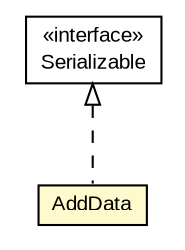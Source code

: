 #!/usr/local/bin/dot
#
# Class diagram 
# Generated by UMLGraph version R5_6-24-gf6e263 (http://www.umlgraph.org/)
#

digraph G {
	edge [fontname="arial",fontsize=10,labelfontname="arial",labelfontsize=10];
	node [fontname="arial",fontsize=10,shape=plaintext];
	nodesep=0.25;
	ranksep=0.5;
	// org.miloss.fgsms.services.interfaces.datacollector.AddData
	c96801 [label=<<table title="org.miloss.fgsms.services.interfaces.datacollector.AddData" border="0" cellborder="1" cellspacing="0" cellpadding="2" port="p" bgcolor="lemonChiffon" href="./AddData.html">
		<tr><td><table border="0" cellspacing="0" cellpadding="1">
<tr><td align="center" balign="center"> AddData </td></tr>
		</table></td></tr>
		</table>>, URL="./AddData.html", fontname="arial", fontcolor="black", fontsize=10.0];
	//org.miloss.fgsms.services.interfaces.datacollector.AddData implements java.io.Serializable
	c97561:p -> c96801:p [dir=back,arrowtail=empty,style=dashed];
	// java.io.Serializable
	c97561 [label=<<table title="java.io.Serializable" border="0" cellborder="1" cellspacing="0" cellpadding="2" port="p" href="http://java.sun.com/j2se/1.4.2/docs/api/java/io/Serializable.html">
		<tr><td><table border="0" cellspacing="0" cellpadding="1">
<tr><td align="center" balign="center"> &#171;interface&#187; </td></tr>
<tr><td align="center" balign="center"> Serializable </td></tr>
		</table></td></tr>
		</table>>, URL="http://java.sun.com/j2se/1.4.2/docs/api/java/io/Serializable.html", fontname="arial", fontcolor="black", fontsize=10.0];
}

